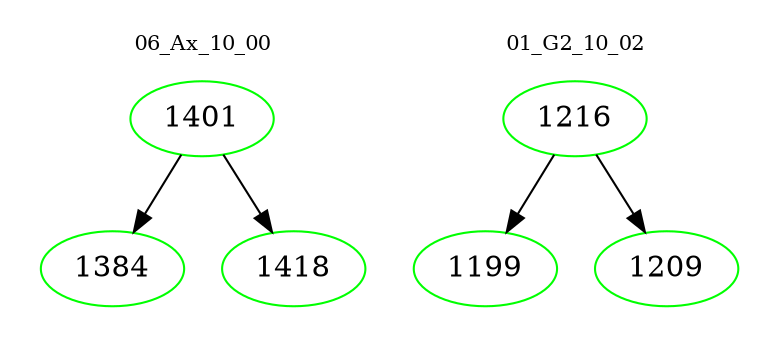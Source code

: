 digraph{
subgraph cluster_0 {
color = white
label = "06_Ax_10_00";
fontsize=10;
T0_1401 [label="1401", color="green"]
T0_1401 -> T0_1384 [color="black"]
T0_1384 [label="1384", color="green"]
T0_1401 -> T0_1418 [color="black"]
T0_1418 [label="1418", color="green"]
}
subgraph cluster_1 {
color = white
label = "01_G2_10_02";
fontsize=10;
T1_1216 [label="1216", color="green"]
T1_1216 -> T1_1199 [color="black"]
T1_1199 [label="1199", color="green"]
T1_1216 -> T1_1209 [color="black"]
T1_1209 [label="1209", color="green"]
}
}
